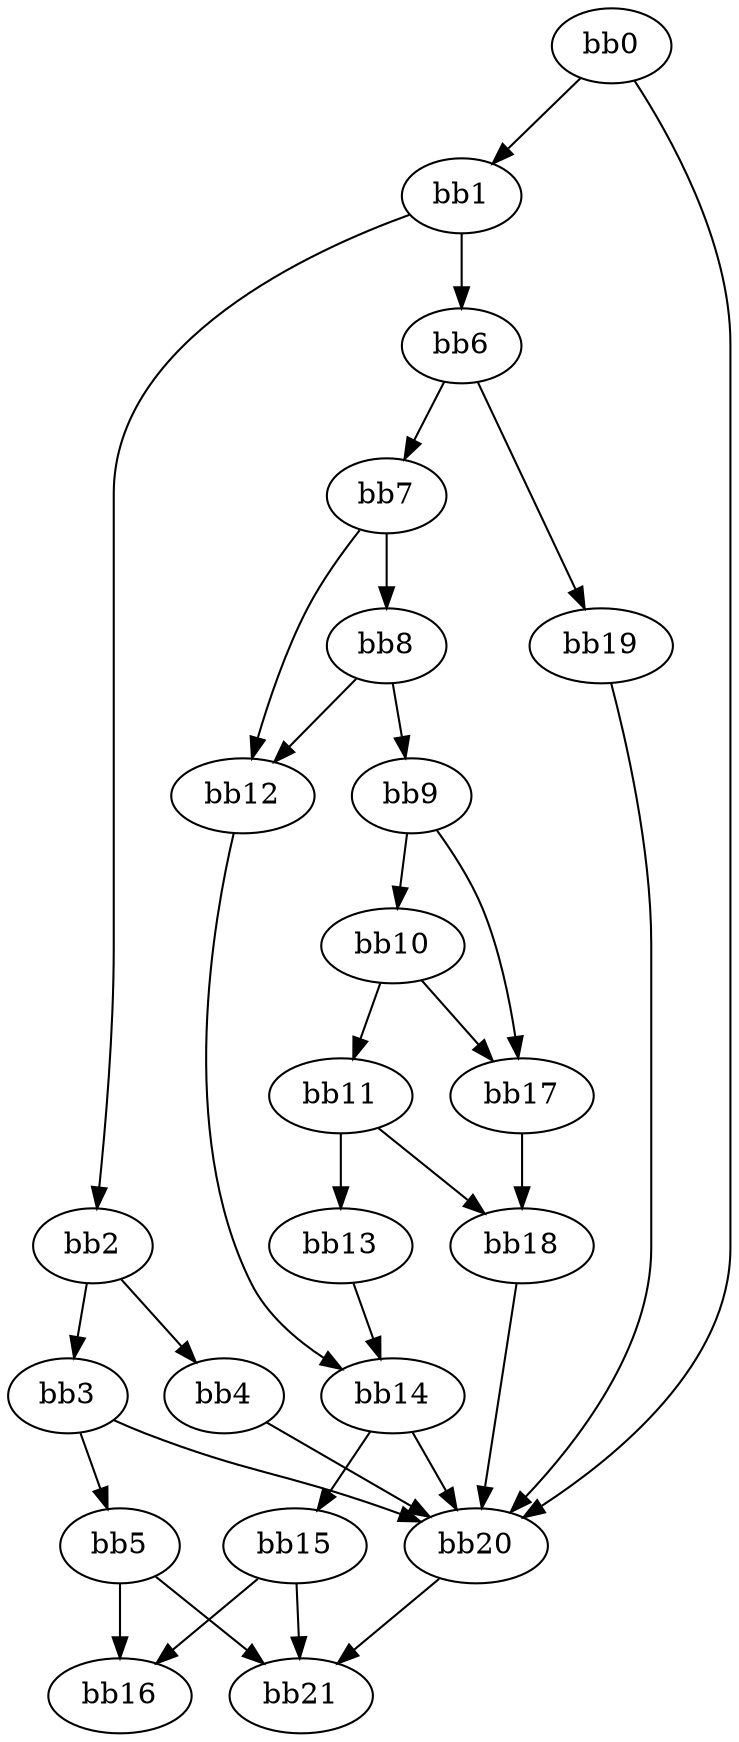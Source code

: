 digraph {
    0 [ label = "bb0\l" ]
    1 [ label = "bb1\l" ]
    2 [ label = "bb2\l" ]
    3 [ label = "bb3\l" ]
    4 [ label = "bb4\l" ]
    5 [ label = "bb5\l" ]
    6 [ label = "bb6\l" ]
    7 [ label = "bb7\l" ]
    8 [ label = "bb8\l" ]
    9 [ label = "bb9\l" ]
    10 [ label = "bb10\l" ]
    11 [ label = "bb11\l" ]
    12 [ label = "bb12\l" ]
    13 [ label = "bb13\l" ]
    14 [ label = "bb14\l" ]
    15 [ label = "bb15\l" ]
    16 [ label = "bb16\l" ]
    17 [ label = "bb17\l" ]
    18 [ label = "bb18\l" ]
    19 [ label = "bb19\l" ]
    20 [ label = "bb20\l" ]
    21 [ label = "bb21\l" ]
    0 -> 1 [ ]
    0 -> 20 [ ]
    1 -> 2 [ ]
    1 -> 6 [ ]
    2 -> 3 [ ]
    2 -> 4 [ ]
    3 -> 5 [ ]
    3 -> 20 [ ]
    4 -> 20 [ ]
    5 -> 16 [ ]
    5 -> 21 [ ]
    6 -> 7 [ ]
    6 -> 19 [ ]
    7 -> 8 [ ]
    7 -> 12 [ ]
    8 -> 9 [ ]
    8 -> 12 [ ]
    9 -> 10 [ ]
    9 -> 17 [ ]
    10 -> 11 [ ]
    10 -> 17 [ ]
    11 -> 13 [ ]
    11 -> 18 [ ]
    12 -> 14 [ ]
    13 -> 14 [ ]
    14 -> 15 [ ]
    14 -> 20 [ ]
    15 -> 16 [ ]
    15 -> 21 [ ]
    17 -> 18 [ ]
    18 -> 20 [ ]
    19 -> 20 [ ]
    20 -> 21 [ ]
}

